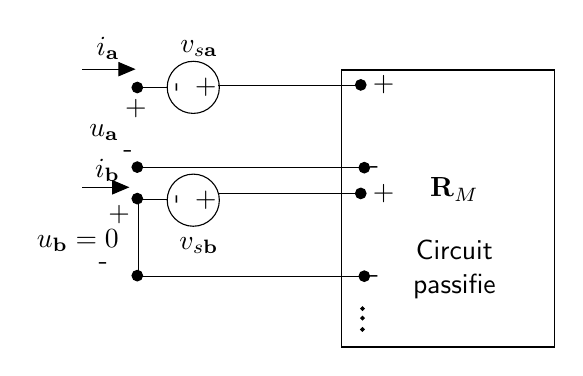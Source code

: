 \begin{tikzpicture}[y=-1cm]
\sf
\filldraw[black] (5.333,4.518) circle (0.022cm);
\filldraw[black] (5.333,4.64) circle (0.022cm);
\filldraw[black] (5.333,4.784) circle (0.022cm);
\draw[black] (3.184,1.709) circle (0.331cm);
\path (3.256,1.709) node[text=black,anchor=base,rotate=270.0] {+};
\path (2.893,1.713) node[text=black,anchor=base,rotate=270.0] {-};
\draw[black] (3.184,3.142) circle (0.331cm);
\path (3.256,3.142) node[text=black,anchor=base,rotate=270.0] {+};
\path (2.893,3.147) node[text=black,anchor=base,rotate=270.0] {-};
\filldraw[black] (5.311,1.678) circle (0.067cm);
\filldraw[black] (5.356,2.729) circle (0.067cm);
\filldraw[black] (2.473,2.722) circle (0.067cm);
\filldraw[black] (2.473,1.711) circle (0.067cm);
\filldraw[black] (5.311,3.056) circle (0.067cm);
\filldraw[black] (5.356,4.107) circle (0.067cm);
\filldraw[black] (2.473,3.122) circle (0.067cm);
\filldraw[black] (2.473,4.1) circle (0.067cm);
\draw[black] (5.069,1.489) rectangle (7.767,5.007);
\draw[black] (5.324,1.684) -- (3.502,1.684);
\draw[black] (5.369,2.729) -- (2.484,2.729);
\draw[black] (2.862,1.711) -- (2.496,1.711);
\draw[black] (5.369,4.107) -- (2.484,4.107);
\draw[black] (5.324,3.062) -- (3.502,3.062);
\draw[black] (2.851,3.133) -- (2.451,3.133);
\draw[arrows=triangle 45-,black] (2.451,1.478) -- (1.773,1.478);
\draw[arrows=triangle 45-,black] (2.373,2.978) -- (1.773,2.978);
\draw[black] (2.484,3.189) -- (2.484,4.133);
\path (5.6,1.767) node[text=black,anchor=base] {+};
\path (5.669,2.807) node[text=black,anchor=base east] {-};
\path (5.6,3.144) node[text=black,anchor=base] {+};
\path (5.669,4.184) node[text=black,anchor=base east] {-};
\path (2.536,2.596) node[text=black,anchor=base east] {-};
\path (2.456,2.067) node[text=black,anchor=base] {+};
\path (2.362,2.333) node[text=black,anchor=base east] {$u_{\bf a}$};
\path (3.258,1.262) node[text=black,anchor=base] {$v_{s{\bf a}}$};
\path (2.362,3.744) node[text=black,anchor=base east] {$u_{\bf b}=0$};
\path (3.256,3.767) node[text=black,anchor=base] {$v_{s{\bf b}}$};
\path (2.096,2.856) node[text=black,anchor=base] {$i_{\bf b}$};
\path (2.244,3.411) node[text=black,anchor=base] {+};
\path (2.224,4.018) node[text=black,anchor=base east] {-};
\path (2.1,1.3) node[text=black,anchor=base] {$i_{\bf a}$};
\path (6.5,3.1) node[text=black,anchor=base] {${\bf R}_M$};
\path (6.5,3.9) node[text=black,anchor=base] {Circuit};
\path (6.5,4.333) node[text=black,anchor=base] {passifie};

\end{tikzpicture}%

%% Configure (x)emacs for this file ...
%% Local Variables:
%% mode: latex
%% End: